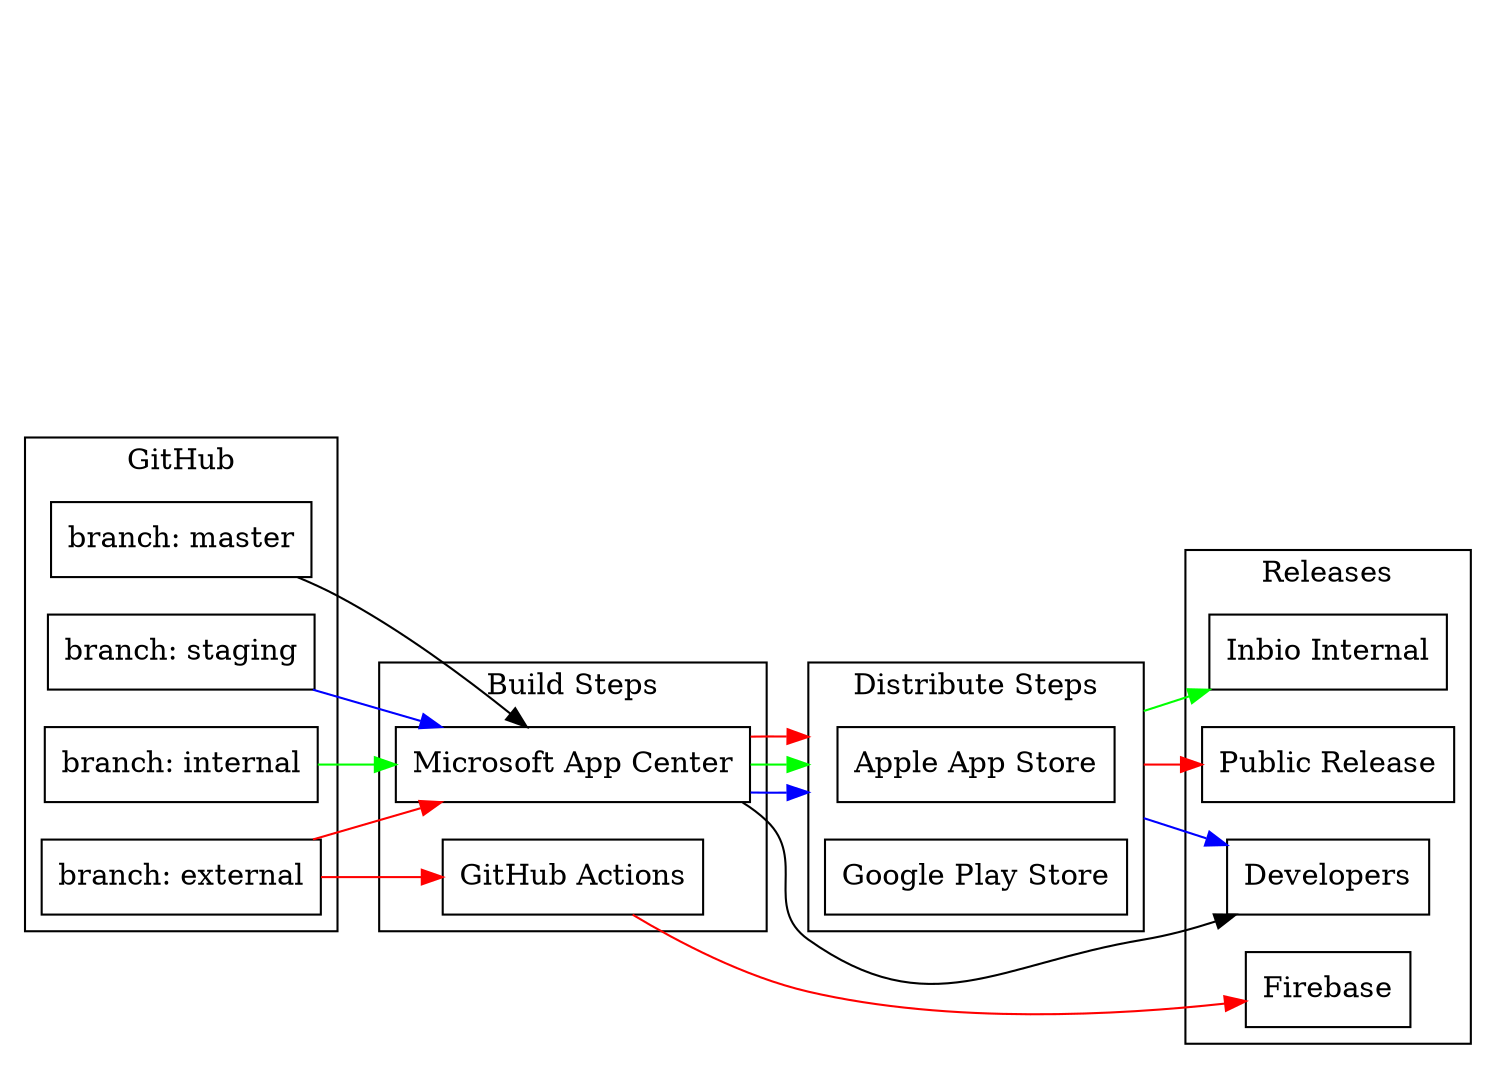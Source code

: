 digraph mast_deployment {
	rankdir=LR
	compound=true

	// Repo
	node[shape=box fillcolor="white" Style="Filled" Fontcolor="black"]
	master[label="branch: master"]
	staging[label="branch: staging"]
	internal[label="branch: internal"]
	external[label="branch: external"]
	
	
	// Build Step
	node[shape=box fillcolor="white" Style="Filled" Fontcolor="black"]
	build_app[label="Microsoft App Center"]
	build_assets[label="GitHub Actions"]

	// Distribute Step
	node[shape=box fillcolor="white" Style="Filled" Fontcolor="black"]
	ios_store[label="Apple App Store"]
	android_store[label="Google Play Store"]

	// Releases
	node[shape=box fillcolor="white" Style="Filled" Fontcolor="black"]
	dev_users[label="Developers"]
	internal_users[label="Inbio Internal"]
	external_users[label="Public Release"]
	asset_backend[label="Firebase"]

	//Spacing
	node[style=invis]
	n0
	n1
	n2
	n3

	
	subgraph cluster_git_repo {
		{rank=same master staging internal external}
		label="GitHub"
	}

	subgraph cluster_build_steps {
		build_app build_assets
		label="Build Steps"
	}

	subgraph cluster_distribute_steps {
		ios_store android_store		label="Distribute Steps"
	}

	subgraph cluster_releases {
		{rank=same dev_users internal_users external_users asset_backend}
		label="Releases"
	}

	//Master path
	master -> build_app -> dev_users

	//Staging path
	staging -> build_app [color="blue"]
	build_app -> ios_store [color="blue" lhead=cluster_distribute_steps weight=10]
	ios_store -> dev_users [color="blue" ltail=cluster_distribute_steps weight=10]

	//Internal path
	internal -> build_app [color="green"]
	build_app -> ios_store [color="green" lhead=cluster_distribute_steps weight=10]
	ios_store -> internal_users [color="green" ltail=cluster_distribute_steps weight=10]

	//External path
	external -> build_app [color="red"]
	build_app -> ios_store [color="red" lhead=cluster_distribute_steps weight=10]
	ios_store -> external_users [color="red" ltail=cluster_distribute_steps weight=10]
	external -> build_assets -> asset_backend [color="red"]
}
